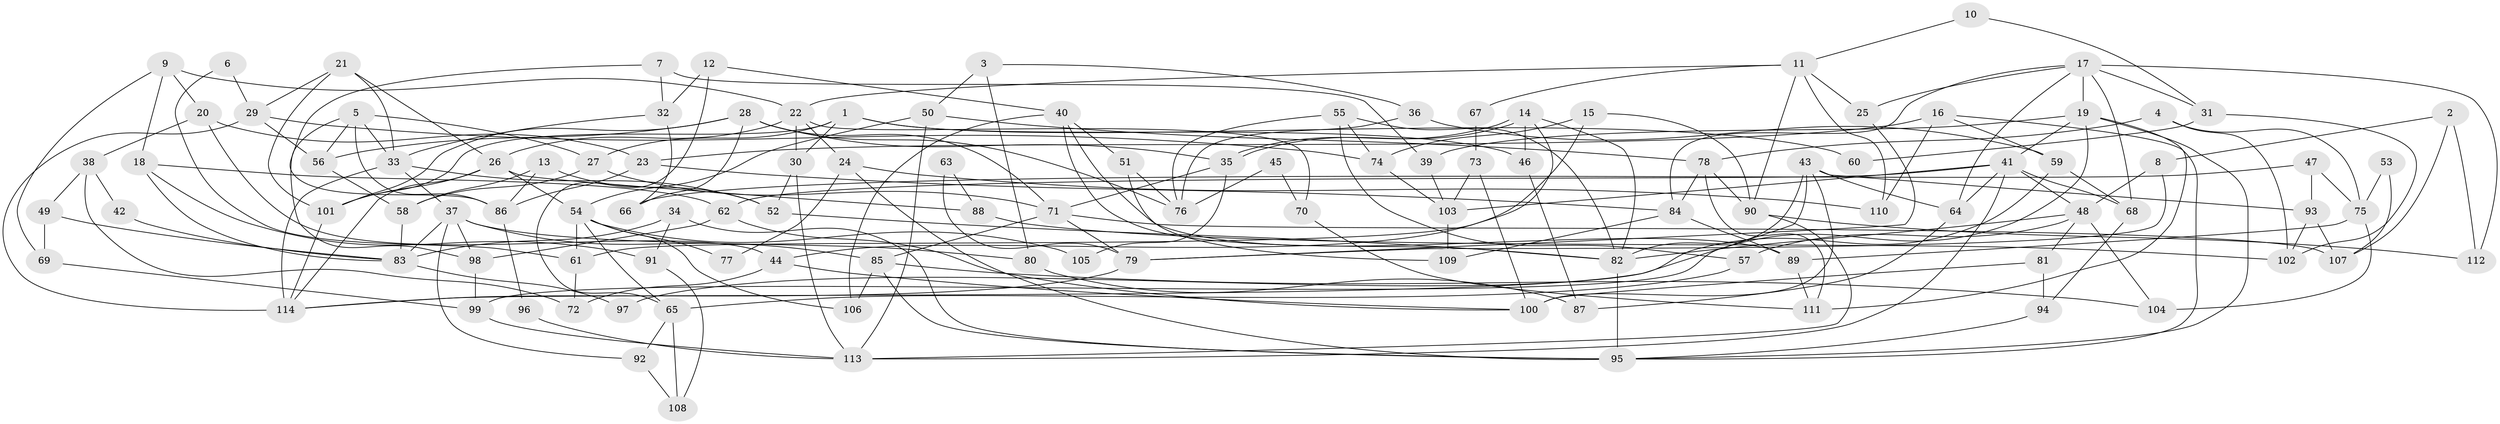 // coarse degree distribution, {8: 0.06493506493506493, 4: 0.15584415584415584, 5: 0.2077922077922078, 6: 0.14285714285714285, 2: 0.12987012987012986, 3: 0.16883116883116883, 10: 0.012987012987012988, 9: 0.03896103896103896, 7: 0.06493506493506493, 11: 0.012987012987012988}
// Generated by graph-tools (version 1.1) at 2025/24/03/03/25 07:24:04]
// undirected, 114 vertices, 228 edges
graph export_dot {
graph [start="1"]
  node [color=gray90,style=filled];
  1;
  2;
  3;
  4;
  5;
  6;
  7;
  8;
  9;
  10;
  11;
  12;
  13;
  14;
  15;
  16;
  17;
  18;
  19;
  20;
  21;
  22;
  23;
  24;
  25;
  26;
  27;
  28;
  29;
  30;
  31;
  32;
  33;
  34;
  35;
  36;
  37;
  38;
  39;
  40;
  41;
  42;
  43;
  44;
  45;
  46;
  47;
  48;
  49;
  50;
  51;
  52;
  53;
  54;
  55;
  56;
  57;
  58;
  59;
  60;
  61;
  62;
  63;
  64;
  65;
  66;
  67;
  68;
  69;
  70;
  71;
  72;
  73;
  74;
  75;
  76;
  77;
  78;
  79;
  80;
  81;
  82;
  83;
  84;
  85;
  86;
  87;
  88;
  89;
  90;
  91;
  92;
  93;
  94;
  95;
  96;
  97;
  98;
  99;
  100;
  101;
  102;
  103;
  104;
  105;
  106;
  107;
  108;
  109;
  110;
  111;
  112;
  113;
  114;
  1 -- 30;
  1 -- 101;
  1 -- 27;
  1 -- 46;
  1 -- 60;
  2 -- 8;
  2 -- 112;
  2 -- 107;
  3 -- 36;
  3 -- 50;
  3 -- 80;
  4 -- 75;
  4 -- 78;
  4 -- 102;
  5 -- 33;
  5 -- 27;
  5 -- 56;
  5 -- 86;
  5 -- 98;
  6 -- 61;
  6 -- 29;
  7 -- 32;
  7 -- 86;
  7 -- 39;
  8 -- 48;
  8 -- 79;
  9 -- 18;
  9 -- 22;
  9 -- 20;
  9 -- 69;
  10 -- 31;
  10 -- 11;
  11 -- 90;
  11 -- 22;
  11 -- 25;
  11 -- 67;
  11 -- 110;
  12 -- 65;
  12 -- 40;
  12 -- 32;
  13 -- 58;
  13 -- 52;
  13 -- 86;
  14 -- 35;
  14 -- 35;
  14 -- 82;
  14 -- 44;
  14 -- 46;
  15 -- 74;
  15 -- 90;
  15 -- 61;
  16 -- 23;
  16 -- 95;
  16 -- 59;
  16 -- 110;
  17 -- 84;
  17 -- 64;
  17 -- 19;
  17 -- 25;
  17 -- 31;
  17 -- 68;
  17 -- 112;
  18 -- 83;
  18 -- 62;
  18 -- 91;
  19 -- 41;
  19 -- 39;
  19 -- 95;
  19 -- 99;
  19 -- 111;
  20 -- 44;
  20 -- 23;
  20 -- 38;
  21 -- 101;
  21 -- 29;
  21 -- 26;
  21 -- 33;
  22 -- 26;
  22 -- 24;
  22 -- 30;
  22 -- 70;
  23 -- 86;
  23 -- 84;
  24 -- 110;
  24 -- 95;
  24 -- 77;
  25 -- 79;
  26 -- 114;
  26 -- 54;
  26 -- 88;
  26 -- 101;
  27 -- 71;
  27 -- 58;
  28 -- 56;
  28 -- 35;
  28 -- 66;
  28 -- 71;
  28 -- 76;
  28 -- 101;
  29 -- 114;
  29 -- 74;
  29 -- 56;
  30 -- 52;
  30 -- 113;
  31 -- 102;
  31 -- 60;
  32 -- 33;
  32 -- 66;
  33 -- 114;
  33 -- 37;
  33 -- 52;
  34 -- 95;
  34 -- 83;
  34 -- 91;
  35 -- 71;
  35 -- 105;
  36 -- 76;
  36 -- 59;
  37 -- 85;
  37 -- 80;
  37 -- 83;
  37 -- 92;
  37 -- 98;
  38 -- 49;
  38 -- 42;
  38 -- 72;
  39 -- 103;
  40 -- 89;
  40 -- 82;
  40 -- 51;
  40 -- 106;
  41 -- 62;
  41 -- 113;
  41 -- 48;
  41 -- 64;
  41 -- 68;
  41 -- 103;
  42 -- 83;
  43 -- 64;
  43 -- 82;
  43 -- 93;
  43 -- 97;
  43 -- 100;
  44 -- 72;
  44 -- 100;
  45 -- 70;
  45 -- 76;
  46 -- 87;
  47 -- 93;
  47 -- 66;
  47 -- 75;
  48 -- 104;
  48 -- 57;
  48 -- 81;
  48 -- 82;
  49 -- 83;
  49 -- 69;
  50 -- 54;
  50 -- 113;
  50 -- 78;
  51 -- 76;
  51 -- 109;
  52 -- 82;
  53 -- 75;
  53 -- 107;
  54 -- 106;
  54 -- 61;
  54 -- 65;
  54 -- 77;
  54 -- 105;
  55 -- 57;
  55 -- 82;
  55 -- 74;
  55 -- 76;
  56 -- 58;
  57 -- 65;
  58 -- 83;
  59 -- 68;
  59 -- 114;
  61 -- 72;
  62 -- 98;
  62 -- 100;
  63 -- 88;
  63 -- 79;
  64 -- 87;
  65 -- 108;
  65 -- 92;
  67 -- 73;
  68 -- 94;
  69 -- 99;
  70 -- 111;
  71 -- 79;
  71 -- 85;
  71 -- 107;
  73 -- 100;
  73 -- 103;
  74 -- 103;
  75 -- 89;
  75 -- 104;
  78 -- 84;
  78 -- 90;
  78 -- 111;
  79 -- 114;
  80 -- 87;
  81 -- 100;
  81 -- 94;
  82 -- 95;
  83 -- 97;
  84 -- 109;
  84 -- 89;
  85 -- 95;
  85 -- 104;
  85 -- 106;
  86 -- 96;
  88 -- 102;
  89 -- 111;
  90 -- 113;
  90 -- 112;
  91 -- 108;
  92 -- 108;
  93 -- 107;
  93 -- 102;
  94 -- 95;
  96 -- 113;
  98 -- 99;
  99 -- 113;
  101 -- 114;
  103 -- 109;
}

